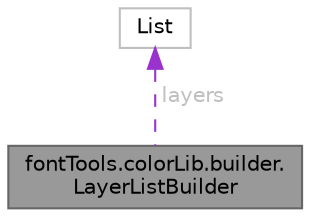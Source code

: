 digraph "fontTools.colorLib.builder.LayerListBuilder"
{
 // LATEX_PDF_SIZE
  bgcolor="transparent";
  edge [fontname=Helvetica,fontsize=10,labelfontname=Helvetica,labelfontsize=10];
  node [fontname=Helvetica,fontsize=10,shape=box,height=0.2,width=0.4];
  Node1 [id="Node000001",label="fontTools.colorLib.builder.\lLayerListBuilder",height=0.2,width=0.4,color="gray40", fillcolor="grey60", style="filled", fontcolor="black",tooltip=" "];
  Node2 -> Node1 [id="edge1_Node000001_Node000002",dir="back",color="darkorchid3",style="dashed",tooltip=" ",label=" layers",fontcolor="grey" ];
  Node2 [id="Node000002",label="List",height=0.2,width=0.4,color="grey75", fillcolor="white", style="filled",tooltip=" "];
}
